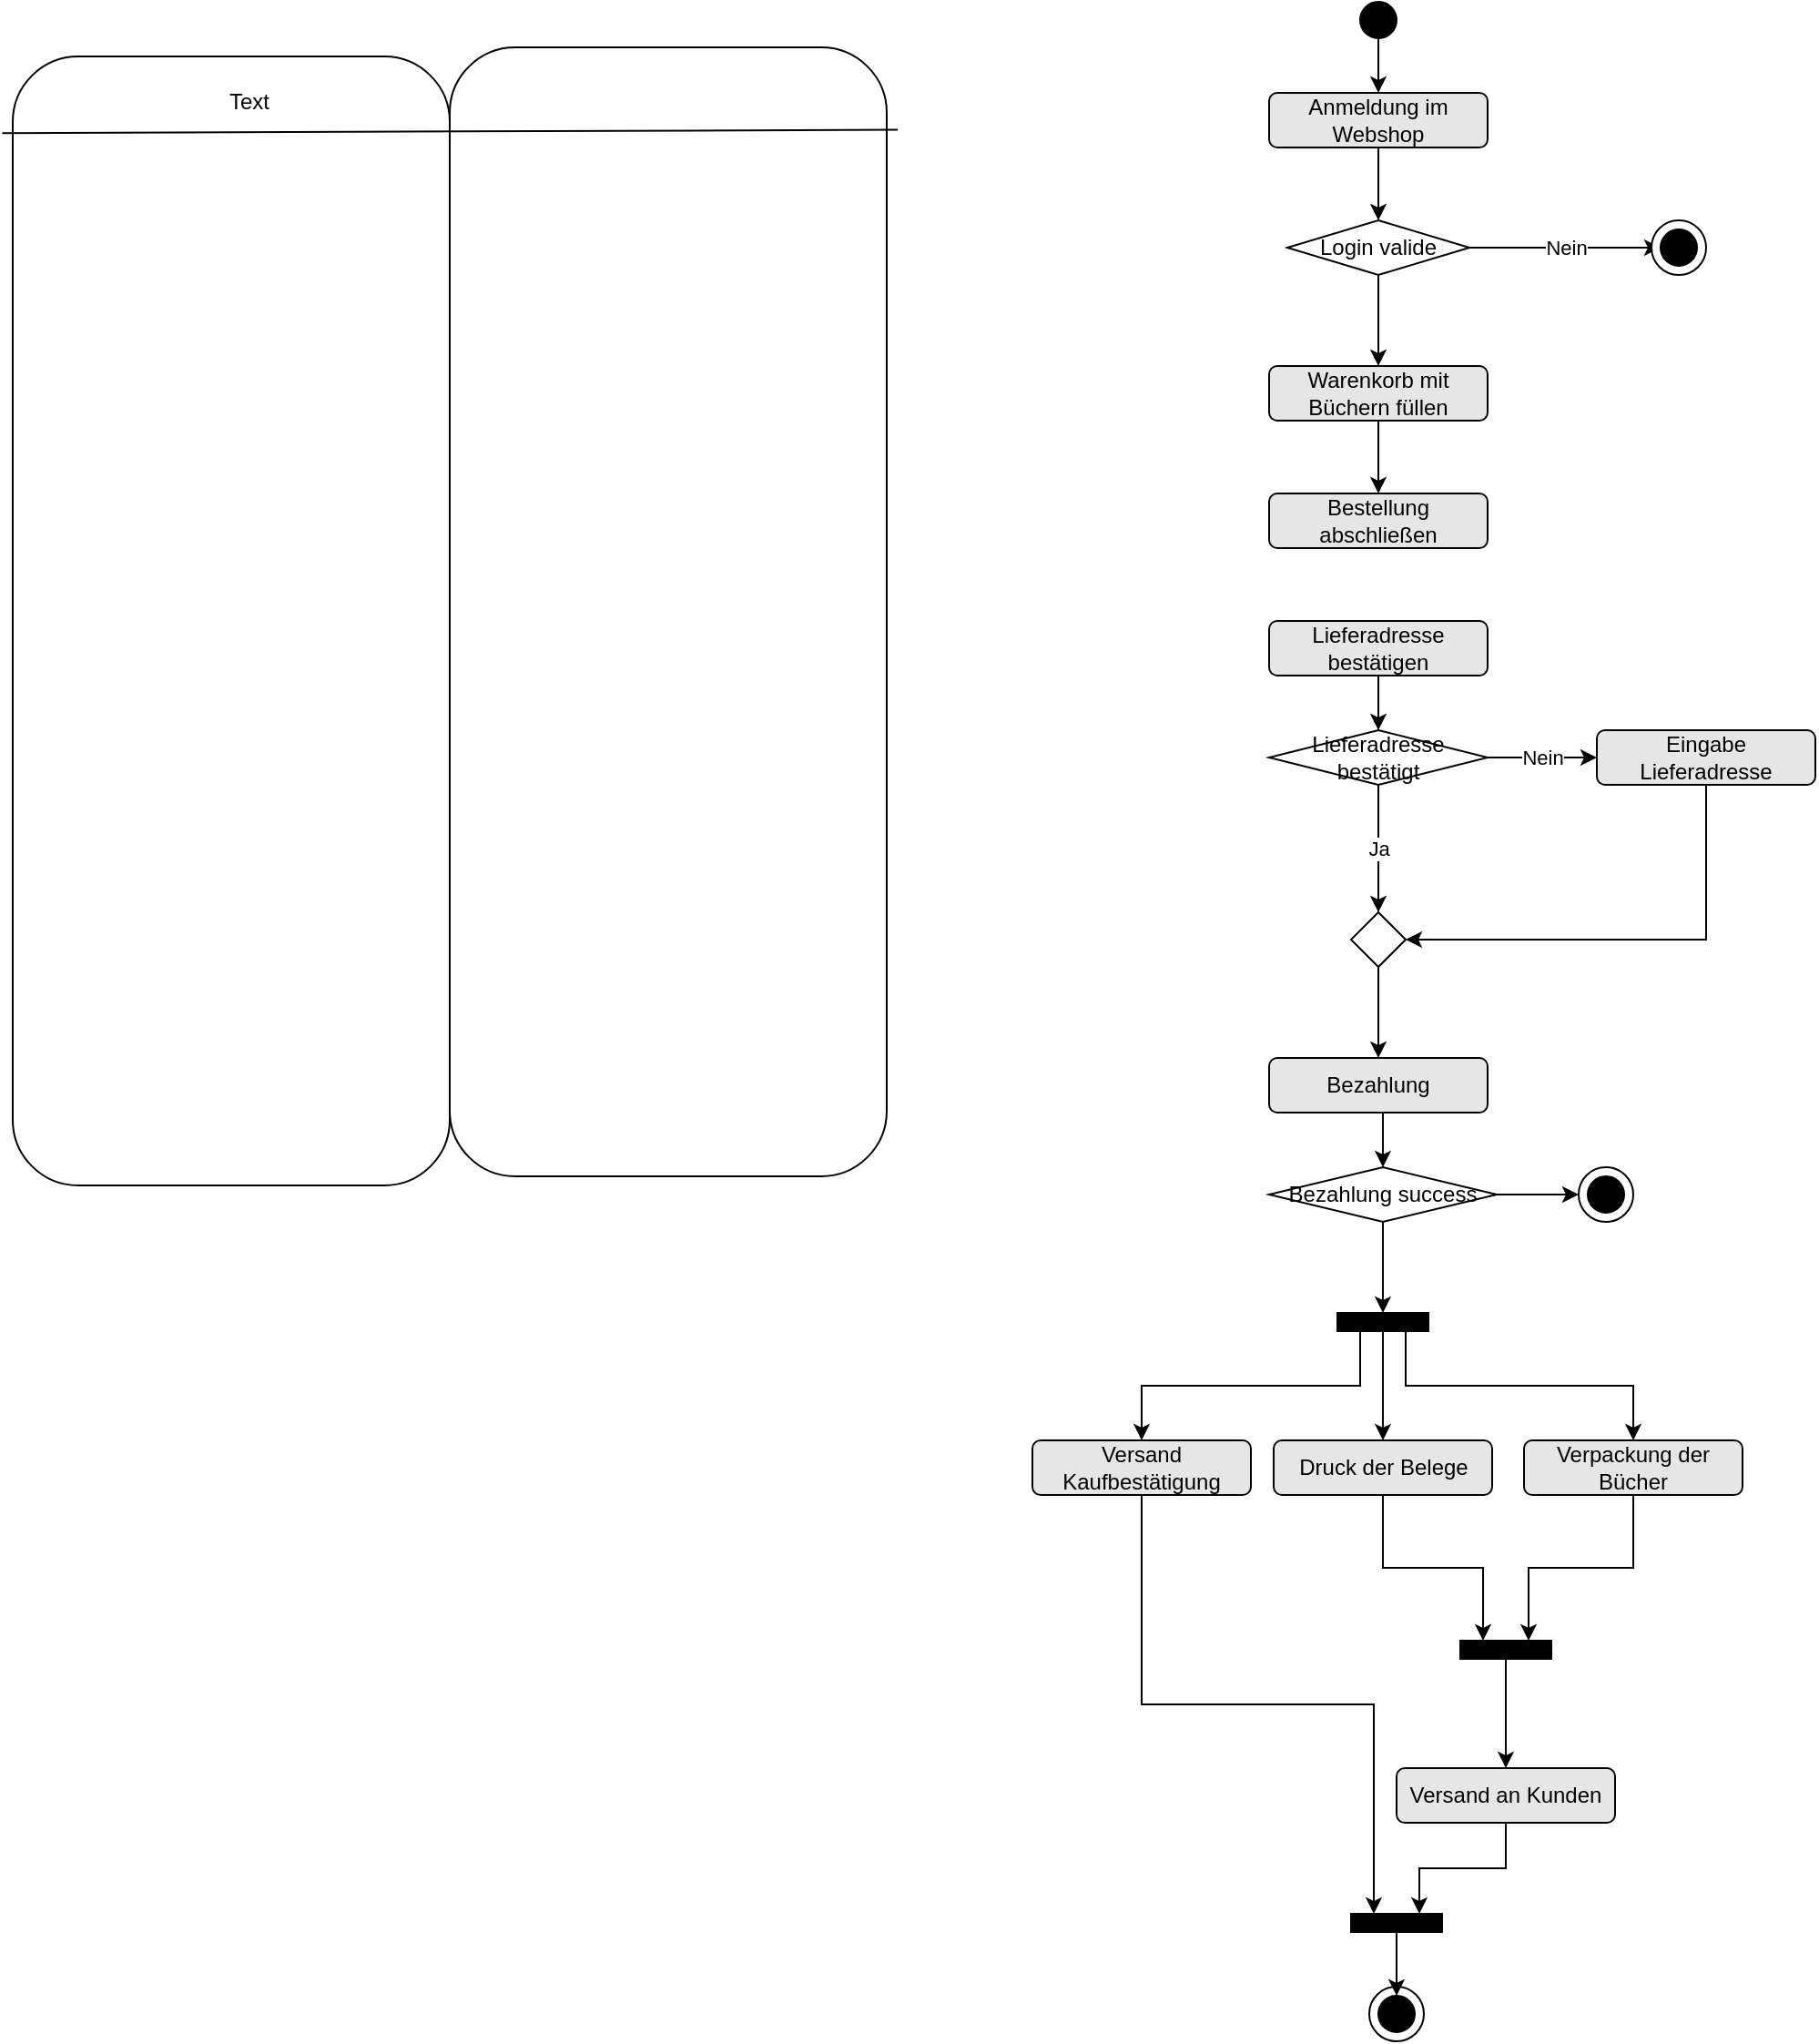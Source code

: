 <mxfile version="15.9.4" type="github">
  <diagram id="DCtgrbO0HgF35mY2hJrW" name="Page-1">
    <mxGraphModel dx="2404" dy="1023" grid="1" gridSize="10" guides="1" tooltips="1" connect="1" arrows="1" fold="1" page="1" pageScale="1" pageWidth="827" pageHeight="1169" math="0" shadow="0">
      <root>
        <mxCell id="0" />
        <mxCell id="1" parent="0" />
        <mxCell id="TEH80q_ylO1Ep914vpkJ-8" style="edgeStyle=orthogonalEdgeStyle;rounded=0;orthogonalLoop=1;jettySize=auto;html=1;exitX=0.5;exitY=1;exitDx=0;exitDy=0;entryX=0.5;entryY=0;entryDx=0;entryDy=0;" edge="1" parent="1" source="TEH80q_ylO1Ep914vpkJ-1" target="TEH80q_ylO1Ep914vpkJ-2">
          <mxGeometry relative="1" as="geometry" />
        </mxCell>
        <mxCell id="TEH80q_ylO1Ep914vpkJ-1" value="" style="ellipse;whiteSpace=wrap;html=1;fillColor=#000000;" vertex="1" parent="1">
          <mxGeometry x="150" y="190" width="20" height="20" as="geometry" />
        </mxCell>
        <mxCell id="TEH80q_ylO1Ep914vpkJ-7" style="edgeStyle=orthogonalEdgeStyle;rounded=0;orthogonalLoop=1;jettySize=auto;html=1;exitX=0.5;exitY=1;exitDx=0;exitDy=0;" edge="1" parent="1" source="TEH80q_ylO1Ep914vpkJ-2" target="TEH80q_ylO1Ep914vpkJ-3">
          <mxGeometry relative="1" as="geometry" />
        </mxCell>
        <mxCell id="TEH80q_ylO1Ep914vpkJ-2" value="Anmeldung im Webshop" style="rounded=1;whiteSpace=wrap;html=1;fillColor=#E6E6E6;gradientColor=none;strokeWidth=1;perimeterSpacing=0;glass=0;" vertex="1" parent="1">
          <mxGeometry x="100" y="240" width="120" height="30" as="geometry" />
        </mxCell>
        <mxCell id="TEH80q_ylO1Ep914vpkJ-6" value="Nein" style="edgeStyle=orthogonalEdgeStyle;rounded=0;orthogonalLoop=1;jettySize=auto;html=1;exitX=1;exitY=0.5;exitDx=0;exitDy=0;entryX=0;entryY=0.5;entryDx=0;entryDy=0;" edge="1" parent="1" source="TEH80q_ylO1Ep914vpkJ-3" target="TEH80q_ylO1Ep914vpkJ-5">
          <mxGeometry relative="1" as="geometry" />
        </mxCell>
        <mxCell id="TEH80q_ylO1Ep914vpkJ-10" style="edgeStyle=orthogonalEdgeStyle;rounded=0;orthogonalLoop=1;jettySize=auto;html=1;exitX=0.5;exitY=1;exitDx=0;exitDy=0;" edge="1" parent="1" source="TEH80q_ylO1Ep914vpkJ-3" target="TEH80q_ylO1Ep914vpkJ-9">
          <mxGeometry relative="1" as="geometry" />
        </mxCell>
        <mxCell id="TEH80q_ylO1Ep914vpkJ-3" value="Login valide" style="rhombus;whiteSpace=wrap;html=1;" vertex="1" parent="1">
          <mxGeometry x="110" y="310" width="100" height="30" as="geometry" />
        </mxCell>
        <mxCell id="TEH80q_ylO1Ep914vpkJ-4" value="" style="ellipse;whiteSpace=wrap;html=1;rounded=1;shadow=0;glass=0;sketch=0;strokeWidth=1;" vertex="1" parent="1">
          <mxGeometry x="310" y="310" width="30" height="30" as="geometry" />
        </mxCell>
        <mxCell id="TEH80q_ylO1Ep914vpkJ-5" value="" style="ellipse;whiteSpace=wrap;html=1;fillColor=#000000;" vertex="1" parent="1">
          <mxGeometry x="315" y="315" width="20" height="20" as="geometry" />
        </mxCell>
        <mxCell id="TEH80q_ylO1Ep914vpkJ-12" style="edgeStyle=orthogonalEdgeStyle;rounded=0;orthogonalLoop=1;jettySize=auto;html=1;exitX=0.5;exitY=1;exitDx=0;exitDy=0;entryX=0.5;entryY=0;entryDx=0;entryDy=0;" edge="1" parent="1" source="TEH80q_ylO1Ep914vpkJ-9" target="TEH80q_ylO1Ep914vpkJ-11">
          <mxGeometry relative="1" as="geometry" />
        </mxCell>
        <mxCell id="TEH80q_ylO1Ep914vpkJ-9" value="Warenkorb mit Büchern füllen" style="rounded=1;whiteSpace=wrap;html=1;fillColor=#E6E6E6;gradientColor=none;strokeWidth=1;perimeterSpacing=0;glass=0;" vertex="1" parent="1">
          <mxGeometry x="100" y="390" width="120" height="30" as="geometry" />
        </mxCell>
        <mxCell id="TEH80q_ylO1Ep914vpkJ-11" value="Bestellung abschließen" style="rounded=1;whiteSpace=wrap;html=1;fillColor=#E6E6E6;gradientColor=none;strokeWidth=1;perimeterSpacing=0;glass=0;" vertex="1" parent="1">
          <mxGeometry x="100" y="460" width="120" height="30" as="geometry" />
        </mxCell>
        <mxCell id="TEH80q_ylO1Ep914vpkJ-15" style="edgeStyle=orthogonalEdgeStyle;rounded=0;orthogonalLoop=1;jettySize=auto;html=1;exitX=0.5;exitY=1;exitDx=0;exitDy=0;entryX=0.5;entryY=0;entryDx=0;entryDy=0;" edge="1" parent="1" source="TEH80q_ylO1Ep914vpkJ-13" target="TEH80q_ylO1Ep914vpkJ-14">
          <mxGeometry relative="1" as="geometry" />
        </mxCell>
        <mxCell id="TEH80q_ylO1Ep914vpkJ-13" value="Lieferadresse bestätigen" style="rounded=1;whiteSpace=wrap;html=1;fillColor=#E6E6E6;gradientColor=none;strokeWidth=1;perimeterSpacing=0;glass=0;" vertex="1" parent="1">
          <mxGeometry x="100" y="530" width="120" height="30" as="geometry" />
        </mxCell>
        <mxCell id="TEH80q_ylO1Ep914vpkJ-17" value="Nein" style="edgeStyle=orthogonalEdgeStyle;rounded=0;orthogonalLoop=1;jettySize=auto;html=1;exitX=1;exitY=0.5;exitDx=0;exitDy=0;entryX=0;entryY=0.5;entryDx=0;entryDy=0;" edge="1" parent="1" source="TEH80q_ylO1Ep914vpkJ-14" target="TEH80q_ylO1Ep914vpkJ-16">
          <mxGeometry relative="1" as="geometry" />
        </mxCell>
        <mxCell id="TEH80q_ylO1Ep914vpkJ-19" value="Ja" style="edgeStyle=orthogonalEdgeStyle;rounded=0;orthogonalLoop=1;jettySize=auto;html=1;exitX=0.5;exitY=1;exitDx=0;exitDy=0;entryX=0.5;entryY=0;entryDx=0;entryDy=0;" edge="1" parent="1" source="TEH80q_ylO1Ep914vpkJ-14" target="TEH80q_ylO1Ep914vpkJ-18">
          <mxGeometry relative="1" as="geometry" />
        </mxCell>
        <mxCell id="TEH80q_ylO1Ep914vpkJ-14" value="Lieferadresse bestätigt" style="rhombus;whiteSpace=wrap;html=1;" vertex="1" parent="1">
          <mxGeometry x="100" y="590" width="120" height="30" as="geometry" />
        </mxCell>
        <mxCell id="TEH80q_ylO1Ep914vpkJ-20" style="edgeStyle=orthogonalEdgeStyle;rounded=0;orthogonalLoop=1;jettySize=auto;html=1;exitX=0.5;exitY=1;exitDx=0;exitDy=0;entryX=1;entryY=0.5;entryDx=0;entryDy=0;" edge="1" parent="1" source="TEH80q_ylO1Ep914vpkJ-16" target="TEH80q_ylO1Ep914vpkJ-18">
          <mxGeometry relative="1" as="geometry" />
        </mxCell>
        <mxCell id="TEH80q_ylO1Ep914vpkJ-16" value="Eingabe Lieferadresse" style="rounded=1;whiteSpace=wrap;html=1;fillColor=#E6E6E6;gradientColor=none;strokeWidth=1;perimeterSpacing=0;glass=0;" vertex="1" parent="1">
          <mxGeometry x="280" y="590" width="120" height="30" as="geometry" />
        </mxCell>
        <mxCell id="TEH80q_ylO1Ep914vpkJ-22" style="edgeStyle=orthogonalEdgeStyle;rounded=0;orthogonalLoop=1;jettySize=auto;html=1;exitX=0.5;exitY=1;exitDx=0;exitDy=0;" edge="1" parent="1" source="TEH80q_ylO1Ep914vpkJ-18" target="TEH80q_ylO1Ep914vpkJ-21">
          <mxGeometry relative="1" as="geometry" />
        </mxCell>
        <mxCell id="TEH80q_ylO1Ep914vpkJ-18" value="" style="rhombus;whiteSpace=wrap;html=1;" vertex="1" parent="1">
          <mxGeometry x="145" y="690" width="30" height="30" as="geometry" />
        </mxCell>
        <mxCell id="TEH80q_ylO1Ep914vpkJ-24" style="edgeStyle=orthogonalEdgeStyle;rounded=0;orthogonalLoop=1;jettySize=auto;html=1;exitX=0.5;exitY=1;exitDx=0;exitDy=0;entryX=0.5;entryY=0;entryDx=0;entryDy=0;" edge="1" parent="1" source="TEH80q_ylO1Ep914vpkJ-21" target="TEH80q_ylO1Ep914vpkJ-23">
          <mxGeometry relative="1" as="geometry" />
        </mxCell>
        <mxCell id="TEH80q_ylO1Ep914vpkJ-21" value="Bezahlung" style="rounded=1;whiteSpace=wrap;html=1;fillColor=#E6E6E6;gradientColor=none;strokeWidth=1;perimeterSpacing=0;glass=0;" vertex="1" parent="1">
          <mxGeometry x="100" y="770" width="120" height="30" as="geometry" />
        </mxCell>
        <mxCell id="TEH80q_ylO1Ep914vpkJ-27" style="edgeStyle=orthogonalEdgeStyle;rounded=0;orthogonalLoop=1;jettySize=auto;html=1;exitX=1;exitY=0.5;exitDx=0;exitDy=0;entryX=0;entryY=0.5;entryDx=0;entryDy=0;" edge="1" parent="1" source="TEH80q_ylO1Ep914vpkJ-23" target="TEH80q_ylO1Ep914vpkJ-25">
          <mxGeometry relative="1" as="geometry" />
        </mxCell>
        <mxCell id="TEH80q_ylO1Ep914vpkJ-29" style="edgeStyle=orthogonalEdgeStyle;rounded=0;orthogonalLoop=1;jettySize=auto;html=1;exitX=0.5;exitY=1;exitDx=0;exitDy=0;entryX=0;entryY=0.5;entryDx=0;entryDy=0;" edge="1" parent="1" source="TEH80q_ylO1Ep914vpkJ-23" target="TEH80q_ylO1Ep914vpkJ-28">
          <mxGeometry relative="1" as="geometry" />
        </mxCell>
        <mxCell id="TEH80q_ylO1Ep914vpkJ-23" value="Bezahlung success" style="rhombus;whiteSpace=wrap;html=1;" vertex="1" parent="1">
          <mxGeometry x="100" y="830" width="125" height="30" as="geometry" />
        </mxCell>
        <mxCell id="TEH80q_ylO1Ep914vpkJ-25" value="" style="ellipse;whiteSpace=wrap;html=1;rounded=1;shadow=0;glass=0;sketch=0;strokeWidth=1;" vertex="1" parent="1">
          <mxGeometry x="270" y="830" width="30" height="30" as="geometry" />
        </mxCell>
        <mxCell id="TEH80q_ylO1Ep914vpkJ-26" value="" style="ellipse;whiteSpace=wrap;html=1;fillColor=#000000;" vertex="1" parent="1">
          <mxGeometry x="275" y="835" width="20" height="20" as="geometry" />
        </mxCell>
        <mxCell id="TEH80q_ylO1Ep914vpkJ-46" style="edgeStyle=orthogonalEdgeStyle;rounded=0;orthogonalLoop=1;jettySize=auto;html=1;exitX=1;exitY=0.25;exitDx=0;exitDy=0;" edge="1" parent="1" source="TEH80q_ylO1Ep914vpkJ-28" target="TEH80q_ylO1Ep914vpkJ-33">
          <mxGeometry relative="1" as="geometry" />
        </mxCell>
        <mxCell id="TEH80q_ylO1Ep914vpkJ-48" style="edgeStyle=orthogonalEdgeStyle;rounded=0;orthogonalLoop=1;jettySize=auto;html=1;exitX=1;exitY=0.5;exitDx=0;exitDy=0;" edge="1" parent="1" source="TEH80q_ylO1Ep914vpkJ-28" target="TEH80q_ylO1Ep914vpkJ-32">
          <mxGeometry relative="1" as="geometry" />
        </mxCell>
        <mxCell id="TEH80q_ylO1Ep914vpkJ-49" style="edgeStyle=orthogonalEdgeStyle;rounded=0;orthogonalLoop=1;jettySize=auto;html=1;exitX=1;exitY=0.75;exitDx=0;exitDy=0;entryX=0.5;entryY=0;entryDx=0;entryDy=0;" edge="1" parent="1" source="TEH80q_ylO1Ep914vpkJ-28" target="TEH80q_ylO1Ep914vpkJ-31">
          <mxGeometry relative="1" as="geometry" />
        </mxCell>
        <mxCell id="TEH80q_ylO1Ep914vpkJ-28" value="" style="rounded=0;whiteSpace=wrap;html=1;fillColor=#000000;rotation=90;" vertex="1" parent="1">
          <mxGeometry x="157.5" y="890" width="10" height="50" as="geometry" />
        </mxCell>
        <mxCell id="TEH80q_ylO1Ep914vpkJ-44" style="edgeStyle=orthogonalEdgeStyle;rounded=0;orthogonalLoop=1;jettySize=auto;html=1;exitX=0.5;exitY=1;exitDx=0;exitDy=0;entryX=0;entryY=0.75;entryDx=0;entryDy=0;" edge="1" parent="1" source="TEH80q_ylO1Ep914vpkJ-31" target="TEH80q_ylO1Ep914vpkJ-42">
          <mxGeometry relative="1" as="geometry" />
        </mxCell>
        <mxCell id="TEH80q_ylO1Ep914vpkJ-31" value="Versand Kaufbestätigung" style="rounded=1;whiteSpace=wrap;html=1;fillColor=#E6E6E6;gradientColor=none;strokeWidth=1;perimeterSpacing=0;glass=0;" vertex="1" parent="1">
          <mxGeometry x="-30" y="980" width="120" height="30" as="geometry" />
        </mxCell>
        <mxCell id="TEH80q_ylO1Ep914vpkJ-35" style="edgeStyle=orthogonalEdgeStyle;rounded=0;orthogonalLoop=1;jettySize=auto;html=1;exitX=0.5;exitY=1;exitDx=0;exitDy=0;entryX=0;entryY=0.75;entryDx=0;entryDy=0;" edge="1" parent="1" source="TEH80q_ylO1Ep914vpkJ-32" target="TEH80q_ylO1Ep914vpkJ-34">
          <mxGeometry relative="1" as="geometry" />
        </mxCell>
        <mxCell id="TEH80q_ylO1Ep914vpkJ-32" value="Druck der Belege" style="rounded=1;whiteSpace=wrap;html=1;fillColor=#E6E6E6;gradientColor=none;strokeWidth=1;perimeterSpacing=0;glass=0;" vertex="1" parent="1">
          <mxGeometry x="102.5" y="980" width="120" height="30" as="geometry" />
        </mxCell>
        <mxCell id="TEH80q_ylO1Ep914vpkJ-36" style="edgeStyle=orthogonalEdgeStyle;rounded=0;orthogonalLoop=1;jettySize=auto;html=1;exitX=0.5;exitY=1;exitDx=0;exitDy=0;entryX=0;entryY=0.25;entryDx=0;entryDy=0;" edge="1" parent="1" source="TEH80q_ylO1Ep914vpkJ-33" target="TEH80q_ylO1Ep914vpkJ-34">
          <mxGeometry relative="1" as="geometry" />
        </mxCell>
        <mxCell id="TEH80q_ylO1Ep914vpkJ-33" value="Verpackung der Bücher" style="rounded=1;whiteSpace=wrap;html=1;fillColor=#E6E6E6;gradientColor=none;strokeWidth=1;perimeterSpacing=0;glass=0;" vertex="1" parent="1">
          <mxGeometry x="240" y="980" width="120" height="30" as="geometry" />
        </mxCell>
        <mxCell id="TEH80q_ylO1Ep914vpkJ-38" style="edgeStyle=orthogonalEdgeStyle;rounded=0;orthogonalLoop=1;jettySize=auto;html=1;exitX=1;exitY=0.5;exitDx=0;exitDy=0;entryX=0.5;entryY=0;entryDx=0;entryDy=0;" edge="1" parent="1" source="TEH80q_ylO1Ep914vpkJ-34" target="TEH80q_ylO1Ep914vpkJ-37">
          <mxGeometry relative="1" as="geometry" />
        </mxCell>
        <mxCell id="TEH80q_ylO1Ep914vpkJ-34" value="" style="rounded=0;whiteSpace=wrap;html=1;fillColor=#000000;rotation=90;" vertex="1" parent="1">
          <mxGeometry x="225" y="1070" width="10" height="50" as="geometry" />
        </mxCell>
        <mxCell id="TEH80q_ylO1Ep914vpkJ-43" style="edgeStyle=orthogonalEdgeStyle;rounded=0;orthogonalLoop=1;jettySize=auto;html=1;exitX=0.5;exitY=1;exitDx=0;exitDy=0;entryX=0;entryY=0.25;entryDx=0;entryDy=0;" edge="1" parent="1" source="TEH80q_ylO1Ep914vpkJ-37" target="TEH80q_ylO1Ep914vpkJ-42">
          <mxGeometry relative="1" as="geometry" />
        </mxCell>
        <mxCell id="TEH80q_ylO1Ep914vpkJ-37" value="Versand an Kunden" style="rounded=1;whiteSpace=wrap;html=1;fillColor=#E6E6E6;gradientColor=none;strokeWidth=1;perimeterSpacing=0;glass=0;" vertex="1" parent="1">
          <mxGeometry x="170" y="1160" width="120" height="30" as="geometry" />
        </mxCell>
        <mxCell id="TEH80q_ylO1Ep914vpkJ-40" value="" style="ellipse;whiteSpace=wrap;html=1;rounded=1;shadow=0;glass=0;sketch=0;strokeWidth=1;" vertex="1" parent="1">
          <mxGeometry x="155" y="1280" width="30" height="30" as="geometry" />
        </mxCell>
        <mxCell id="TEH80q_ylO1Ep914vpkJ-41" value="" style="ellipse;whiteSpace=wrap;html=1;fillColor=#000000;" vertex="1" parent="1">
          <mxGeometry x="160" y="1285" width="20" height="20" as="geometry" />
        </mxCell>
        <mxCell id="TEH80q_ylO1Ep914vpkJ-45" style="edgeStyle=orthogonalEdgeStyle;rounded=0;orthogonalLoop=1;jettySize=auto;html=1;exitX=1;exitY=0.5;exitDx=0;exitDy=0;entryX=0.5;entryY=0;entryDx=0;entryDy=0;" edge="1" parent="1" source="TEH80q_ylO1Ep914vpkJ-42" target="TEH80q_ylO1Ep914vpkJ-41">
          <mxGeometry relative="1" as="geometry" />
        </mxCell>
        <mxCell id="TEH80q_ylO1Ep914vpkJ-42" value="" style="rounded=0;whiteSpace=wrap;html=1;fillColor=#000000;rotation=90;" vertex="1" parent="1">
          <mxGeometry x="165" y="1220" width="10" height="50" as="geometry" />
        </mxCell>
        <mxCell id="TEH80q_ylO1Ep914vpkJ-50" value="" style="rounded=1;whiteSpace=wrap;html=1;" vertex="1" parent="1">
          <mxGeometry x="-590" y="220" width="240" height="620" as="geometry" />
        </mxCell>
        <mxCell id="TEH80q_ylO1Ep914vpkJ-52" value="" style="rounded=1;whiteSpace=wrap;html=1;" vertex="1" parent="1">
          <mxGeometry x="-350" y="215" width="240" height="620" as="geometry" />
        </mxCell>
        <mxCell id="TEH80q_ylO1Ep914vpkJ-51" value="" style="endArrow=none;html=1;rounded=0;exitX=-0.024;exitY=0.068;exitDx=0;exitDy=0;exitPerimeter=0;entryX=1.025;entryY=0.073;entryDx=0;entryDy=0;entryPerimeter=0;" edge="1" parent="1" source="TEH80q_ylO1Ep914vpkJ-50" target="TEH80q_ylO1Ep914vpkJ-52">
          <mxGeometry width="50" height="50" relative="1" as="geometry">
            <mxPoint x="-240" y="500" as="sourcePoint" />
            <mxPoint x="-280" y="262" as="targetPoint" />
          </mxGeometry>
        </mxCell>
        <mxCell id="TEH80q_ylO1Ep914vpkJ-53" value="Text" style="text;html=1;strokeColor=none;fillColor=none;align=center;verticalAlign=middle;whiteSpace=wrap;rounded=0;" vertex="1" parent="1">
          <mxGeometry x="-490" y="230" width="60" height="30" as="geometry" />
        </mxCell>
      </root>
    </mxGraphModel>
  </diagram>
</mxfile>
